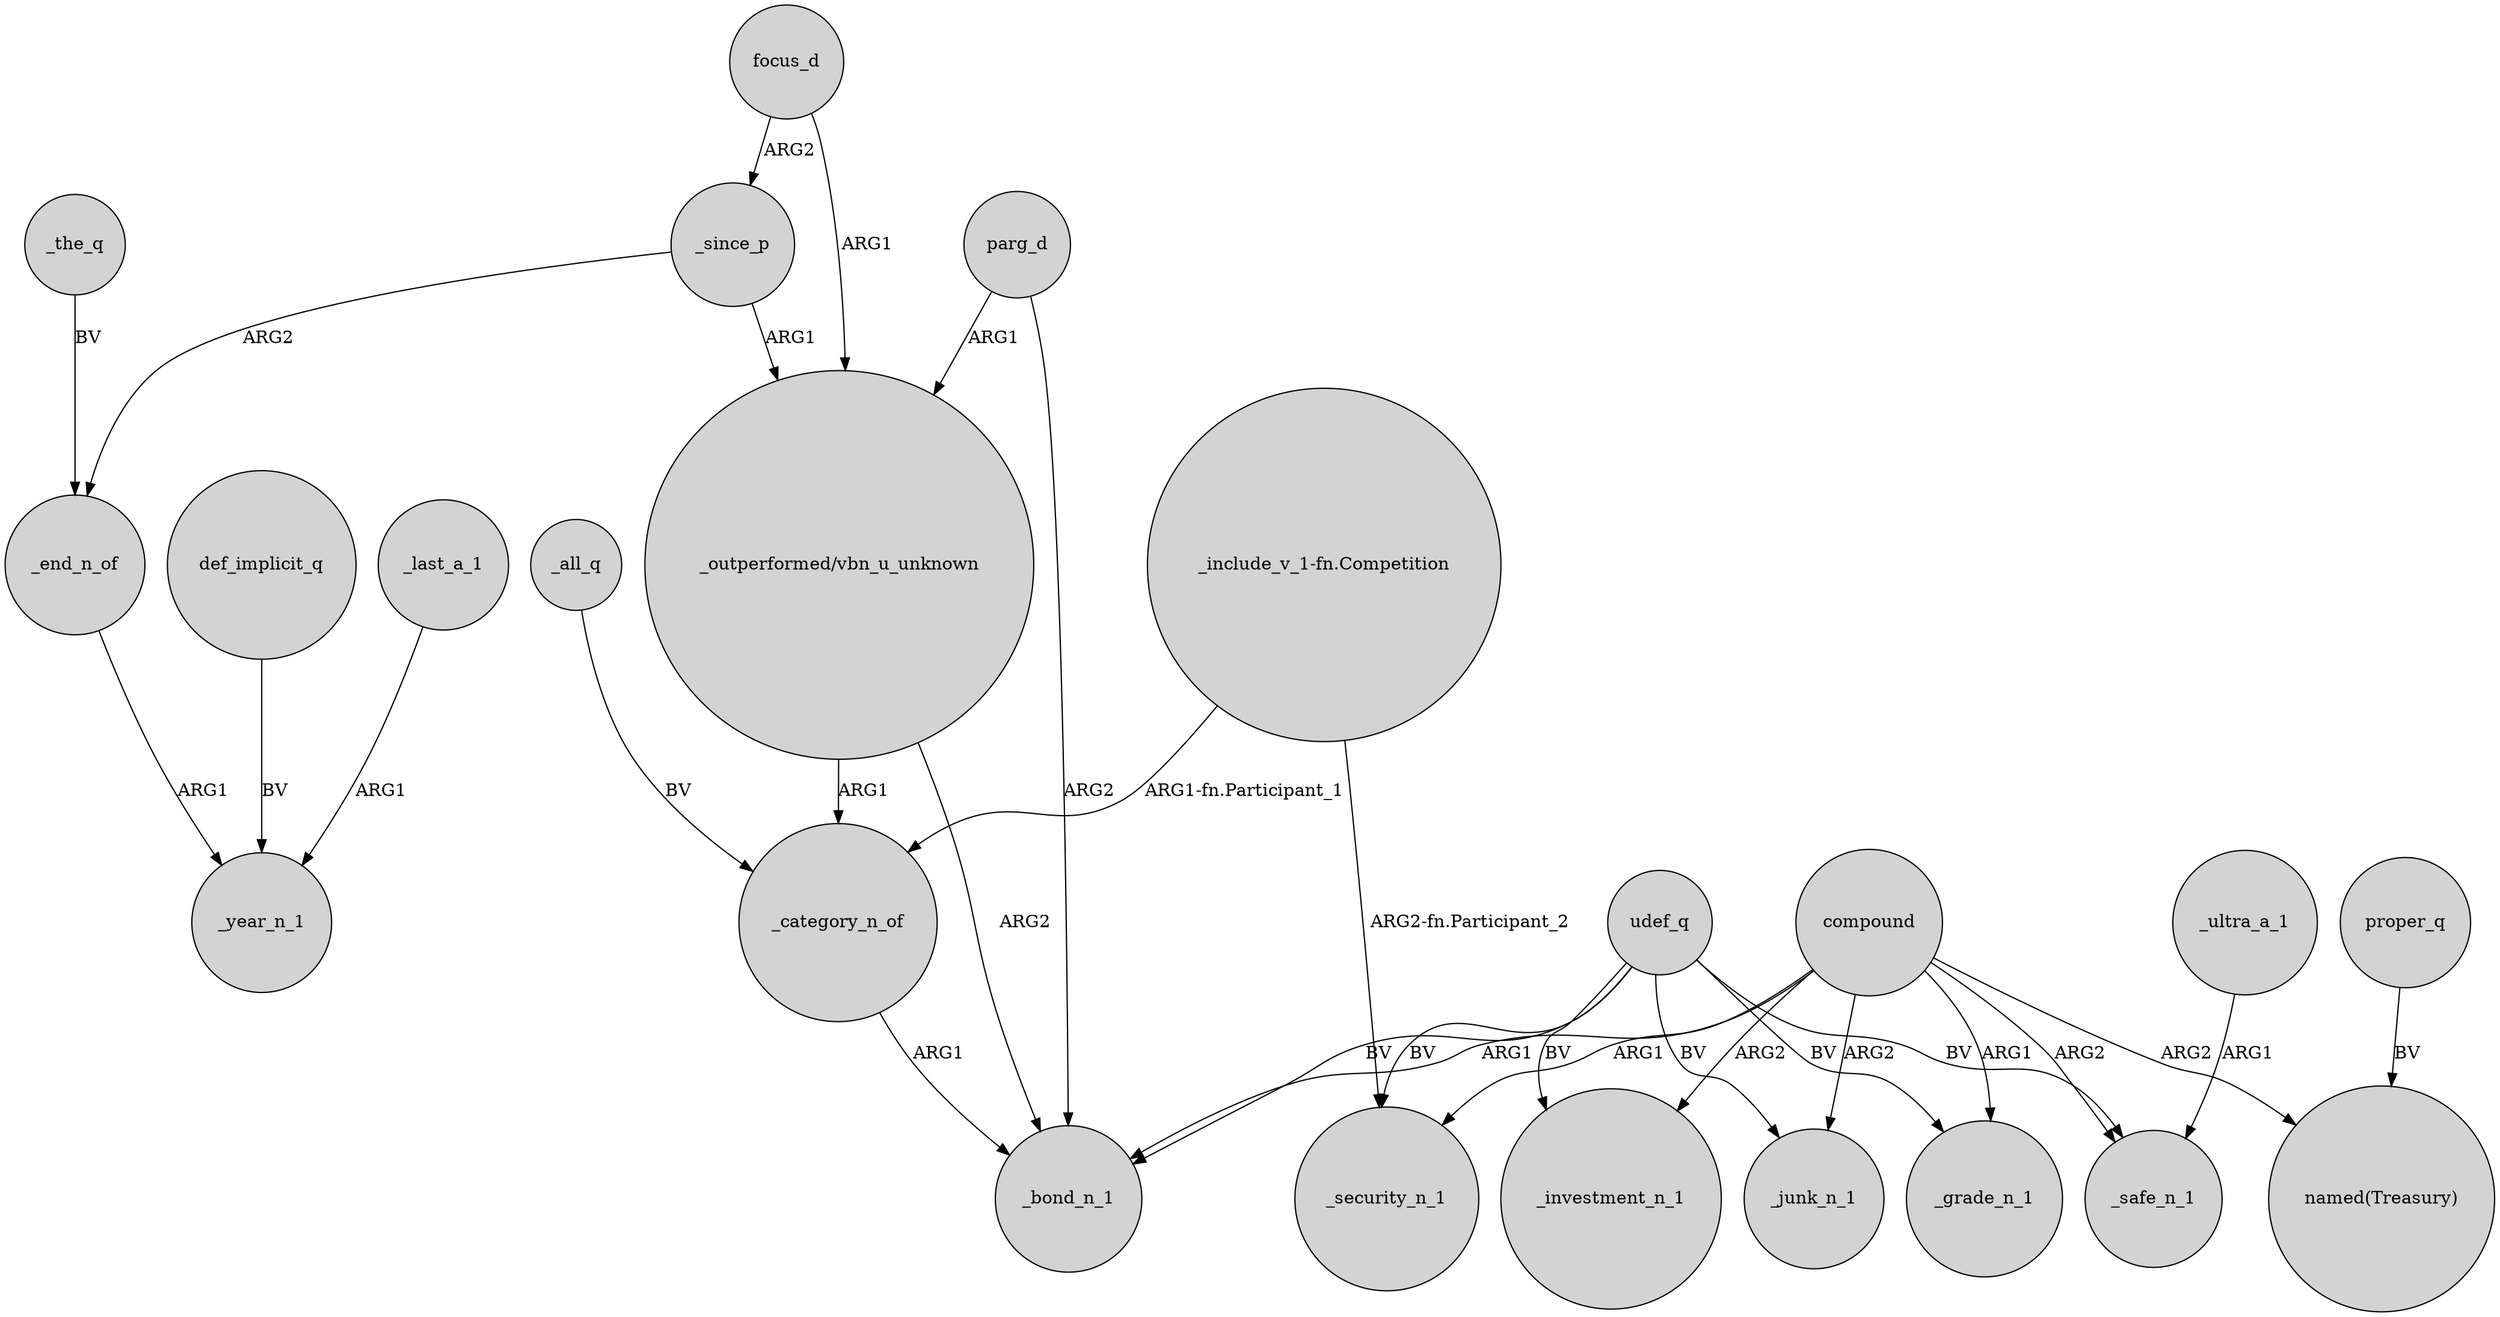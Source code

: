digraph {
	node [shape=circle style=filled]
	focus_d -> _since_p [label=ARG2]
	parg_d -> _bond_n_1 [label=ARG2]
	_since_p -> _end_n_of [label=ARG2]
	udef_q -> _bond_n_1 [label=BV]
	compound -> _safe_n_1 [label=ARG2]
	compound -> _investment_n_1 [label=ARG2]
	def_implicit_q -> _year_n_1 [label=BV]
	"_outperformed/vbn_u_unknown" -> _bond_n_1 [label=ARG2]
	parg_d -> "_outperformed/vbn_u_unknown" [label=ARG1]
	compound -> _bond_n_1 [label=ARG1]
	udef_q -> _safe_n_1 [label=BV]
	compound -> _grade_n_1 [label=ARG1]
	compound -> _junk_n_1 [label=ARG2]
	udef_q -> _security_n_1 [label=BV]
	_ultra_a_1 -> _safe_n_1 [label=ARG1]
	proper_q -> "named(Treasury)" [label=BV]
	compound -> _security_n_1 [label=ARG1]
	focus_d -> "_outperformed/vbn_u_unknown" [label=ARG1]
	"_include_v_1-fn.Competition" -> _security_n_1 [label="ARG2-fn.Participant_2"]
	_last_a_1 -> _year_n_1 [label=ARG1]
	udef_q -> _grade_n_1 [label=BV]
	udef_q -> _investment_n_1 [label=BV]
	_category_n_of -> _bond_n_1 [label=ARG1]
	"_outperformed/vbn_u_unknown" -> _category_n_of [label=ARG1]
	udef_q -> _junk_n_1 [label=BV]
	compound -> "named(Treasury)" [label=ARG2]
	_end_n_of -> _year_n_1 [label=ARG1]
	_all_q -> _category_n_of [label=BV]
	"_include_v_1-fn.Competition" -> _category_n_of [label="ARG1-fn.Participant_1"]
	_the_q -> _end_n_of [label=BV]
	_since_p -> "_outperformed/vbn_u_unknown" [label=ARG1]
}
